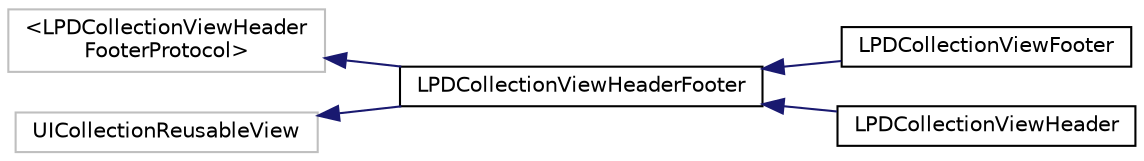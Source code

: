 digraph "Graphical Class Hierarchy"
{
  edge [fontname="Helvetica",fontsize="10",labelfontname="Helvetica",labelfontsize="10"];
  node [fontname="Helvetica",fontsize="10",shape=record];
  rankdir="LR";
  Node152 [label="\<LPDCollectionViewHeader\lFooterProtocol\>",height=0.2,width=0.4,color="grey75", fillcolor="white", style="filled"];
  Node152 -> Node0 [dir="back",color="midnightblue",fontsize="10",style="solid",fontname="Helvetica"];
  Node0 [label="LPDCollectionViewHeaderFooter",height=0.2,width=0.4,color="black", fillcolor="white", style="filled",URL="$interface_l_p_d_collection_view_header_footer.html"];
  Node0 -> Node1 [dir="back",color="midnightblue",fontsize="10",style="solid",fontname="Helvetica"];
  Node1 [label="LPDCollectionViewFooter",height=0.2,width=0.4,color="black", fillcolor="white", style="filled",URL="$interface_l_p_d_collection_view_footer.html"];
  Node0 -> Node2 [dir="back",color="midnightblue",fontsize="10",style="solid",fontname="Helvetica"];
  Node2 [label="LPDCollectionViewHeader",height=0.2,width=0.4,color="black", fillcolor="white", style="filled",URL="$interface_l_p_d_collection_view_header.html"];
  Node34 [label="UICollectionReusableView",height=0.2,width=0.4,color="grey75", fillcolor="white", style="filled"];
  Node34 -> Node0 [dir="back",color="midnightblue",fontsize="10",style="solid",fontname="Helvetica"];
}
